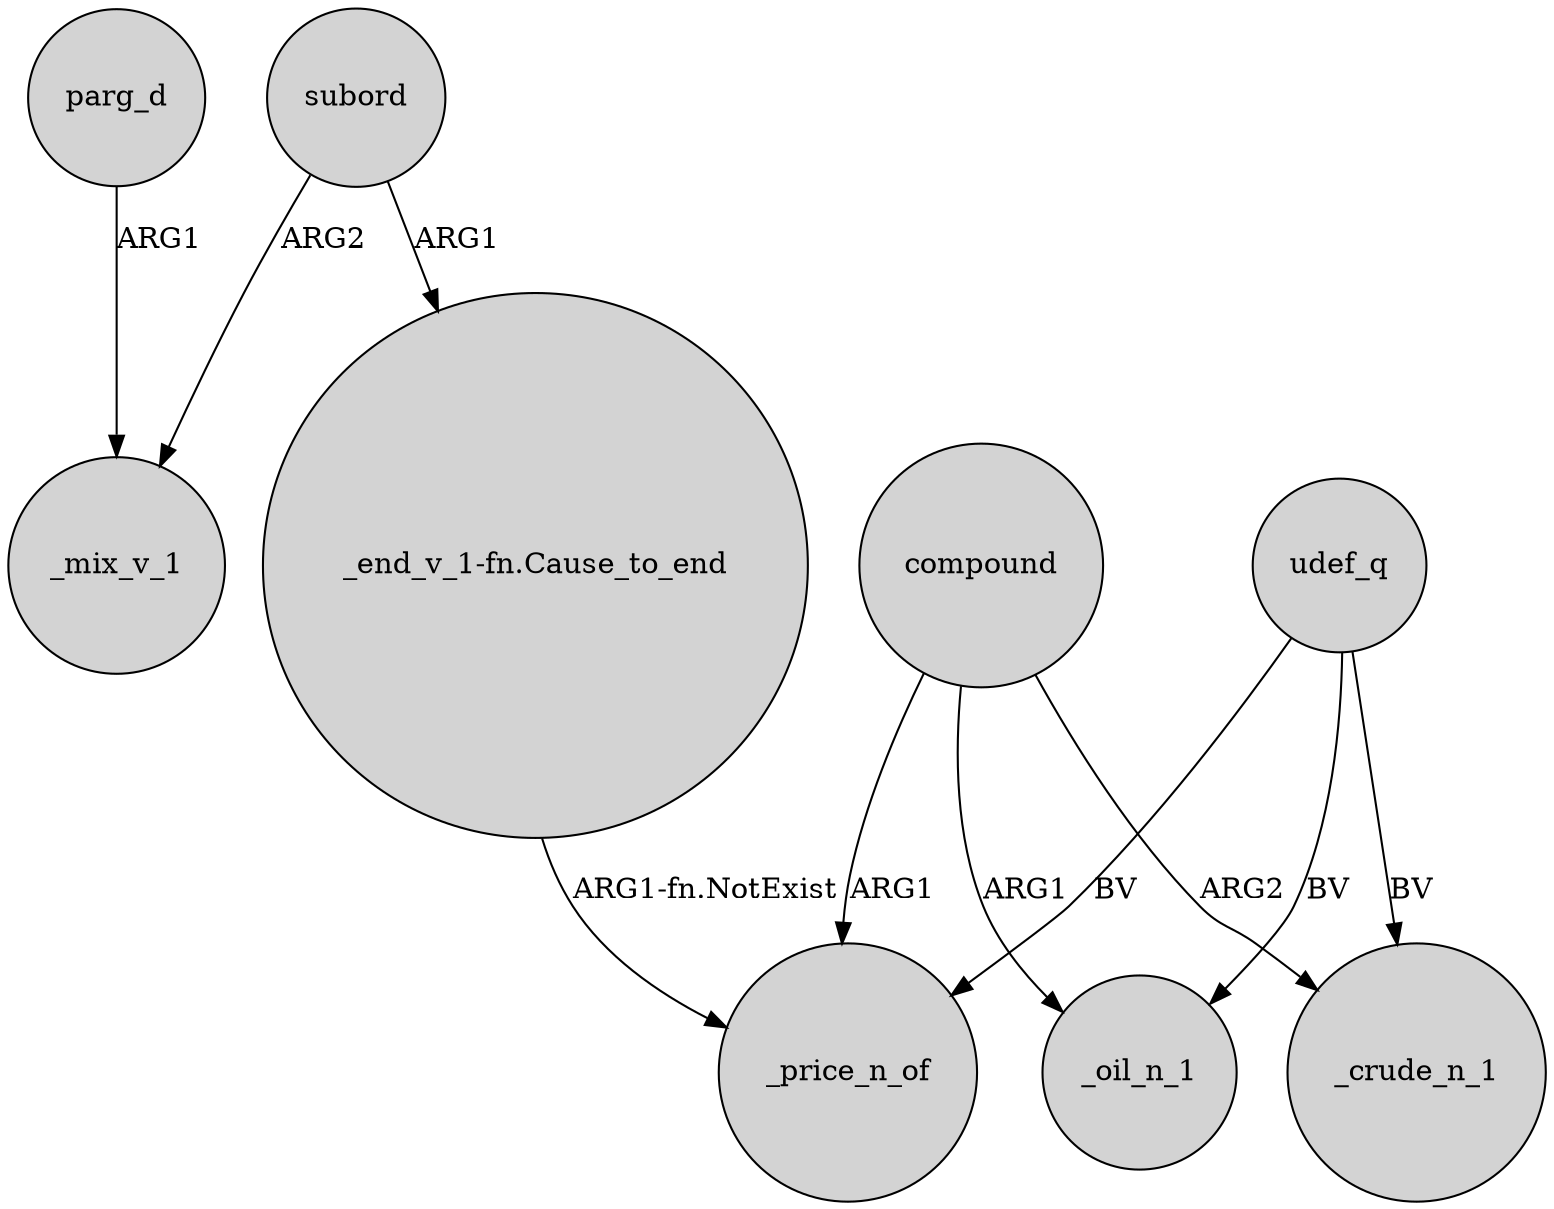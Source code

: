 digraph {
	node [shape=circle style=filled]
	subord -> _mix_v_1 [label=ARG2]
	udef_q -> _price_n_of [label=BV]
	compound -> _oil_n_1 [label=ARG1]
	udef_q -> _crude_n_1 [label=BV]
	compound -> _price_n_of [label=ARG1]
	"_end_v_1-fn.Cause_to_end" -> _price_n_of [label="ARG1-fn.NotExist"]
	compound -> _crude_n_1 [label=ARG2]
	udef_q -> _oil_n_1 [label=BV]
	parg_d -> _mix_v_1 [label=ARG1]
	subord -> "_end_v_1-fn.Cause_to_end" [label=ARG1]
}
